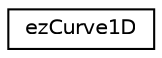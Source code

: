 digraph "Graphical Class Hierarchy"
{
 // LATEX_PDF_SIZE
  edge [fontname="Helvetica",fontsize="10",labelfontname="Helvetica",labelfontsize="10"];
  node [fontname="Helvetica",fontsize="10",shape=record];
  rankdir="LR";
  Node0 [label="ezCurve1D",height=0.2,width=0.4,color="black", fillcolor="white", style="filled",URL="$d8/da1/classez_curve1_d.htm",tooltip="A 1D curve for animating a single value over time."];
}
